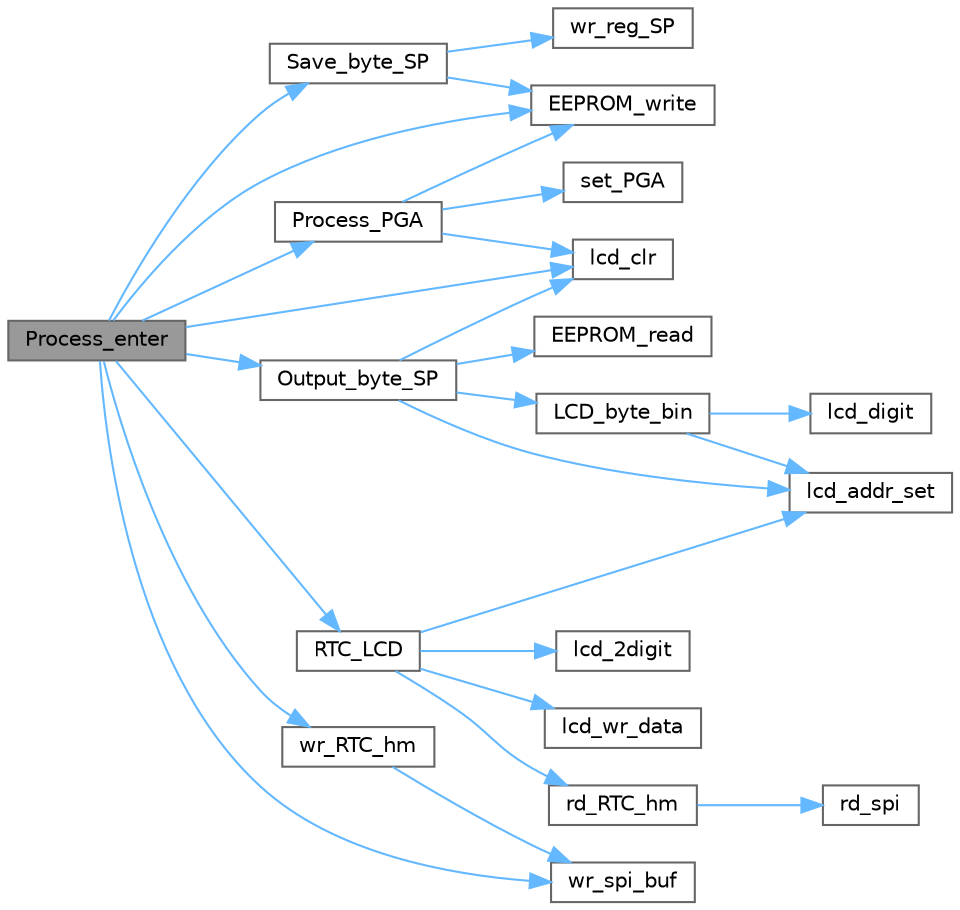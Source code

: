 digraph "Process_enter"
{
 // LATEX_PDF_SIZE
  bgcolor="transparent";
  edge [fontname=Helvetica,fontsize=10,labelfontname=Helvetica,labelfontsize=10];
  node [fontname=Helvetica,fontsize=10,shape=box,height=0.2,width=0.4];
  rankdir="LR";
  Node1 [label="Process_enter",height=0.2,width=0.4,color="gray40", fillcolor="grey60", style="filled", fontcolor="black",tooltip=" "];
  Node1 -> Node2 [color="steelblue1",style="solid"];
  Node2 [label="EEPROM_write",height=0.2,width=0.4,color="grey40", fillcolor="white", style="filled",URL="$_t_o_8c.html#a59a2e87e4c18651985ce2297567fcc26",tooltip=" "];
  Node1 -> Node3 [color="steelblue1",style="solid"];
  Node3 [label="lcd_clr",height=0.2,width=0.4,color="grey40", fillcolor="white", style="filled",URL="$_t_o__s_8h.html#a33e140c8175d738415fb9c72e73a8cef",tooltip=" "];
  Node1 -> Node4 [color="steelblue1",style="solid"];
  Node4 [label="Output_byte_SP",height=0.2,width=0.4,color="grey40", fillcolor="white", style="filled",URL="$_t_o_8c.html#a3a92c0653c5a2dba593d0de736b3987e",tooltip=" "];
  Node4 -> Node5 [color="steelblue1",style="solid"];
  Node5 [label="EEPROM_read",height=0.2,width=0.4,color="grey40", fillcolor="white", style="filled",URL="$_t_o_8c.html#af3b223c3ad2939f63d8e91d69e1f5b8e",tooltip=" "];
  Node4 -> Node6 [color="steelblue1",style="solid"];
  Node6 [label="lcd_addr_set",height=0.2,width=0.4,color="grey40", fillcolor="white", style="filled",URL="$_t_o__s_8h.html#afc2c56626b3e68ad2ff88fa07d8f082f",tooltip=" "];
  Node4 -> Node7 [color="steelblue1",style="solid"];
  Node7 [label="LCD_byte_bin",height=0.2,width=0.4,color="grey40", fillcolor="white", style="filled",URL="$_t_o_8c.html#a8439ca26a5f16bfb8a97e337afdfcd30",tooltip=" "];
  Node7 -> Node6 [color="steelblue1",style="solid"];
  Node7 -> Node8 [color="steelblue1",style="solid"];
  Node8 [label="lcd_digit",height=0.2,width=0.4,color="grey40", fillcolor="white", style="filled",URL="$_t_o__s_8h.html#a3eb2f55cc61828148182f3fa290029f4",tooltip=" "];
  Node4 -> Node3 [color="steelblue1",style="solid"];
  Node1 -> Node9 [color="steelblue1",style="solid"];
  Node9 [label="Process_PGA",height=0.2,width=0.4,color="grey40", fillcolor="white", style="filled",URL="$_t_o_8c.html#a6758953ce6d243f2a6eec2478f83ef00",tooltip=" "];
  Node9 -> Node2 [color="steelblue1",style="solid"];
  Node9 -> Node3 [color="steelblue1",style="solid"];
  Node9 -> Node10 [color="steelblue1",style="solid"];
  Node10 [label="set_PGA",height=0.2,width=0.4,color="grey40", fillcolor="white", style="filled",URL="$_t_o_8c.html#a4c4a200e572aec0e3b9db369260a6e67",tooltip=" "];
  Node1 -> Node11 [color="steelblue1",style="solid"];
  Node11 [label="RTC_LCD",height=0.2,width=0.4,color="grey40", fillcolor="white", style="filled",URL="$_t_o_8c.html#a8f87d12b9dceb40fad94b335cabb081a",tooltip=" "];
  Node11 -> Node12 [color="steelblue1",style="solid"];
  Node12 [label="lcd_2digit",height=0.2,width=0.4,color="grey40", fillcolor="white", style="filled",URL="$_t_o__s_8h.html#abd39973577465d2535f7cf91827eacdc",tooltip=" "];
  Node11 -> Node6 [color="steelblue1",style="solid"];
  Node11 -> Node13 [color="steelblue1",style="solid"];
  Node13 [label="lcd_wr_data",height=0.2,width=0.4,color="grey40", fillcolor="white", style="filled",URL="$_t_o__s_8h.html#acec9a300c55f0aa1e03d760030d2fcfe",tooltip=" "];
  Node11 -> Node14 [color="steelblue1",style="solid"];
  Node14 [label="rd_RTC_hm",height=0.2,width=0.4,color="grey40", fillcolor="white", style="filled",URL="$_t_o_8c.html#a47e1901e642c7bffcb69050a744f9811",tooltip=" "];
  Node14 -> Node15 [color="steelblue1",style="solid"];
  Node15 [label="rd_spi",height=0.2,width=0.4,color="grey40", fillcolor="white", style="filled",URL="$_t_o_8c.html#ad7918a5494dd6407114f6bfbc748acb2",tooltip=" "];
  Node1 -> Node16 [color="steelblue1",style="solid"];
  Node16 [label="Save_byte_SP",height=0.2,width=0.4,color="grey40", fillcolor="white", style="filled",URL="$_t_o_8c.html#ad94835fcd1b625a2c275ed08509b9e95",tooltip=" "];
  Node16 -> Node2 [color="steelblue1",style="solid"];
  Node16 -> Node17 [color="steelblue1",style="solid"];
  Node17 [label="wr_reg_SP",height=0.2,width=0.4,color="grey40", fillcolor="white", style="filled",URL="$_t_o_8c.html#a622201e13f0fa10ececfb7120d5d9213",tooltip=" "];
  Node1 -> Node18 [color="steelblue1",style="solid"];
  Node18 [label="wr_RTC_hm",height=0.2,width=0.4,color="grey40", fillcolor="white", style="filled",URL="$_t_o_8c.html#a4ec073d9e5ad99300763fe4427bb3822",tooltip=" "];
  Node18 -> Node19 [color="steelblue1",style="solid"];
  Node19 [label="wr_spi_buf",height=0.2,width=0.4,color="grey40", fillcolor="white", style="filled",URL="$_t_o_8c.html#a9840b2bf69c3cff21ba9c8615376301e",tooltip=" "];
  Node1 -> Node19 [color="steelblue1",style="solid"];
}
